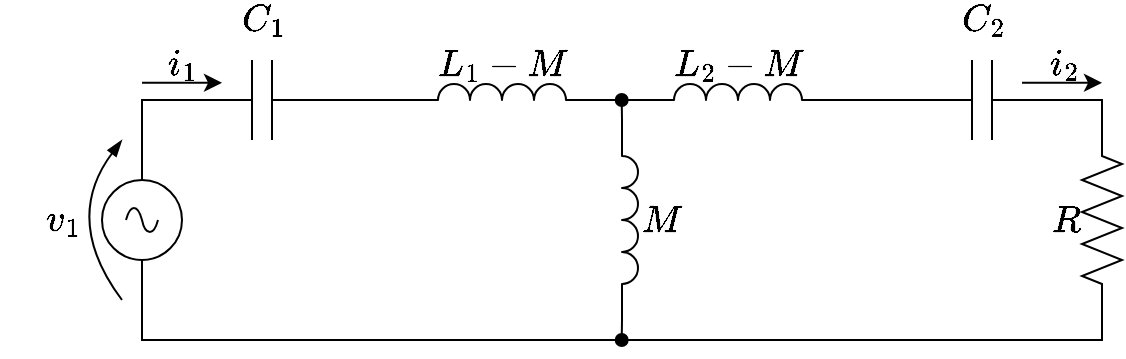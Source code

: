 <mxfile>
    <diagram id="p6GXvKkhWLMYi2rqfo8v" name="Page-1">
        <mxGraphModel dx="627" dy="279" grid="1" gridSize="10" guides="1" tooltips="1" connect="1" arrows="1" fold="1" page="1" pageScale="1" pageWidth="850" pageHeight="1100" math="1" shadow="0">
            <root>
                <mxCell id="0"/>
                <mxCell id="1" parent="0"/>
                <mxCell id="8" style="edgeStyle=orthogonalEdgeStyle;rounded=0;html=1;exitX=1;exitY=0.5;exitDx=0;exitDy=0;exitPerimeter=0;entryX=0.5;entryY=1;entryDx=0;entryDy=0;entryPerimeter=0;endArrow=none;endFill=0;" parent="1" source="11" target="4" edge="1">
                    <mxGeometry relative="1" as="geometry">
                        <Array as="points">
                            <mxPoint x="680" y="320"/>
                            <mxPoint x="200" y="320"/>
                        </Array>
                        <mxPoint x="320" y="320" as="sourcePoint"/>
                    </mxGeometry>
                </mxCell>
                <mxCell id="14" style="edgeStyle=orthogonalEdgeStyle;rounded=0;html=1;exitX=1;exitY=1;exitDx=0;exitDy=0;exitPerimeter=0;entryX=0;entryY=0.5;entryDx=0;entryDy=0;entryPerimeter=0;endArrow=none;endFill=0;" parent="1" source="28" target="9" edge="1">
                    <mxGeometry relative="1" as="geometry">
                        <Array as="points">
                            <mxPoint x="560" y="200"/>
                            <mxPoint x="560" y="200"/>
                        </Array>
                        <mxPoint x="560" y="200" as="sourcePoint"/>
                    </mxGeometry>
                </mxCell>
                <mxCell id="6" style="edgeStyle=orthogonalEdgeStyle;html=1;exitX=0;exitY=0.5;exitDx=0;exitDy=0;exitPerimeter=0;entryX=0.5;entryY=0;entryDx=0;entryDy=0;entryPerimeter=0;rounded=0;endArrow=none;endFill=0;" parent="1" source="3" target="4" edge="1">
                    <mxGeometry relative="1" as="geometry"/>
                </mxCell>
                <mxCell id="7" style="edgeStyle=orthogonalEdgeStyle;rounded=0;html=1;exitX=1;exitY=0.5;exitDx=0;exitDy=0;exitPerimeter=0;entryX=0;entryY=1;entryDx=0;entryDy=0;entryPerimeter=0;endArrow=none;endFill=0;" parent="1" source="3" target="27" edge="1">
                    <mxGeometry relative="1" as="geometry">
                        <Array as="points">
                            <mxPoint x="320" y="200"/>
                            <mxPoint x="320" y="200"/>
                        </Array>
                        <mxPoint x="320" y="200" as="targetPoint"/>
                    </mxGeometry>
                </mxCell>
                <mxCell id="3" value="$$C_1$$" style="pointerEvents=1;verticalLabelPosition=top;shadow=0;dashed=0;align=center;html=1;verticalAlign=middle;shape=mxgraph.electrical.capacitors.capacitor_1;labelPosition=center;fontSize=16;" parent="1" vertex="1">
                    <mxGeometry x="210" y="180" width="100" height="40" as="geometry"/>
                </mxCell>
                <mxCell id="4" value="" style="pointerEvents=1;verticalLabelPosition=bottom;shadow=0;dashed=0;align=center;html=1;verticalAlign=top;shape=mxgraph.electrical.signal_sources.source;aspect=fixed;points=[[0.5,0,0],[1,0.5,0],[0.5,1,0],[0,0.5,0]];elSignalType=ac;" parent="1" vertex="1">
                    <mxGeometry x="180" y="240" width="40" height="40" as="geometry"/>
                </mxCell>
                <mxCell id="12" style="edgeStyle=orthogonalEdgeStyle;rounded=0;html=1;exitX=1;exitY=0.5;exitDx=0;exitDy=0;exitPerimeter=0;entryX=0;entryY=0.5;entryDx=0;entryDy=0;entryPerimeter=0;endArrow=none;endFill=0;" parent="1" source="9" target="11" edge="1">
                    <mxGeometry relative="1" as="geometry"/>
                </mxCell>
                <mxCell id="9" value="$$C_2$$" style="pointerEvents=1;verticalLabelPosition=top;shadow=0;dashed=0;align=center;html=1;verticalAlign=middle;shape=mxgraph.electrical.capacitors.capacitor_1;labelPosition=center;fontSize=16;" parent="1" vertex="1">
                    <mxGeometry x="570" y="180" width="100" height="40" as="geometry"/>
                </mxCell>
                <mxCell id="11" value="$$R$$" style="pointerEvents=1;verticalLabelPosition=middle;shadow=0;dashed=0;align=right;html=1;verticalAlign=middle;shape=mxgraph.electrical.resistors.resistor_2;direction=south;fontSize=16;labelPosition=left;" parent="1" vertex="1">
                    <mxGeometry x="670" y="210" width="20" height="100" as="geometry"/>
                </mxCell>
                <mxCell id="15" value="" style="endArrow=blockThin;html=1;curved=1;endFill=1;" parent="1" edge="1">
                    <mxGeometry width="50" height="50" relative="1" as="geometry">
                        <mxPoint x="190" y="300" as="sourcePoint"/>
                        <mxPoint x="190" y="220" as="targetPoint"/>
                        <Array as="points">
                            <mxPoint x="160" y="260"/>
                        </Array>
                    </mxGeometry>
                </mxCell>
                <mxCell id="16" value="$$v_1$$" style="edgeLabel;html=1;align=center;verticalAlign=middle;resizable=0;points=[];labelBackgroundColor=none;fontSize=16;" parent="15" vertex="1" connectable="0">
                    <mxGeometry x="0.185" y="-9" relative="1" as="geometry">
                        <mxPoint x="-13" y="2" as="offset"/>
                    </mxGeometry>
                </mxCell>
                <mxCell id="22" value="" style="endArrow=classic;html=1;fontSize=16;curved=1;" parent="1" edge="1">
                    <mxGeometry width="50" height="50" relative="1" as="geometry">
                        <mxPoint x="200" y="191.43" as="sourcePoint"/>
                        <mxPoint x="240" y="191.43" as="targetPoint"/>
                    </mxGeometry>
                </mxCell>
                <mxCell id="23" value="$$i_1$$" style="edgeLabel;html=1;align=center;verticalAlign=middle;resizable=0;points=[];fontSize=16;labelPosition=center;verticalLabelPosition=top;labelBackgroundColor=none;" parent="22" vertex="1" connectable="0">
                    <mxGeometry x="-0.471" y="-3" relative="1" as="geometry">
                        <mxPoint x="9" y="-13" as="offset"/>
                    </mxGeometry>
                </mxCell>
                <mxCell id="24" value="" style="endArrow=classic;html=1;fontSize=16;curved=1;" parent="1" edge="1">
                    <mxGeometry width="50" height="50" relative="1" as="geometry">
                        <mxPoint x="640.0" y="191.43" as="sourcePoint"/>
                        <mxPoint x="680.0" y="191.43" as="targetPoint"/>
                    </mxGeometry>
                </mxCell>
                <mxCell id="25" value="$$i_2$$" style="edgeLabel;html=1;align=center;verticalAlign=middle;resizable=0;points=[];fontSize=16;labelPosition=center;verticalLabelPosition=top;labelBackgroundColor=none;" parent="24" vertex="1" connectable="0">
                    <mxGeometry x="-0.471" y="-3" relative="1" as="geometry">
                        <mxPoint x="10" y="-13" as="offset"/>
                    </mxGeometry>
                </mxCell>
                <mxCell id="30" style="edgeStyle=none;html=1;exitX=0;exitY=1;exitDx=0;exitDy=0;exitPerimeter=0;endArrow=oval;endFill=1;" edge="1" parent="1" source="26">
                    <mxGeometry relative="1" as="geometry">
                        <mxPoint x="439.857" y="200" as="targetPoint"/>
                    </mxGeometry>
                </mxCell>
                <mxCell id="31" style="edgeStyle=none;html=1;exitX=1;exitY=1;exitDx=0;exitDy=0;exitPerimeter=0;endArrow=oval;endFill=1;" edge="1" parent="1" source="26">
                    <mxGeometry relative="1" as="geometry">
                        <mxPoint x="439.857" y="320" as="targetPoint"/>
                    </mxGeometry>
                </mxCell>
                <mxCell id="26" value="$$M$$" style="pointerEvents=1;verticalLabelPosition=middle;shadow=0;dashed=0;align=left;html=1;verticalAlign=middle;shape=mxgraph.electrical.inductors.inductor_3;direction=south;fontSize=16;labelPosition=right;" vertex="1" parent="1">
                    <mxGeometry x="440" y="210" width="8" height="100" as="geometry"/>
                </mxCell>
                <mxCell id="29" style="edgeStyle=none;html=1;exitX=1;exitY=1;exitDx=0;exitDy=0;exitPerimeter=0;entryX=0;entryY=1;entryDx=0;entryDy=0;entryPerimeter=0;endArrow=none;endFill=0;" edge="1" parent="1" source="27" target="28">
                    <mxGeometry relative="1" as="geometry"/>
                </mxCell>
                <mxCell id="27" value="$$L_1-M$$" style="pointerEvents=1;verticalLabelPosition=top;shadow=0;dashed=0;align=center;html=1;verticalAlign=middle;shape=mxgraph.electrical.inductors.inductor_3;direction=east;labelPosition=center;spacingBottom=12;fontSize=16;" vertex="1" parent="1">
                    <mxGeometry x="330" y="192" width="100" height="8" as="geometry"/>
                </mxCell>
                <mxCell id="28" value="$$L_2-M$$" style="pointerEvents=1;verticalLabelPosition=top;shadow=0;dashed=0;align=center;html=1;verticalAlign=middle;shape=mxgraph.electrical.inductors.inductor_3;direction=east;fontSize=16;labelPosition=center;spacingBottom=12;" vertex="1" parent="1">
                    <mxGeometry x="448" y="192" width="100" height="8" as="geometry"/>
                </mxCell>
            </root>
        </mxGraphModel>
    </diagram>
</mxfile>